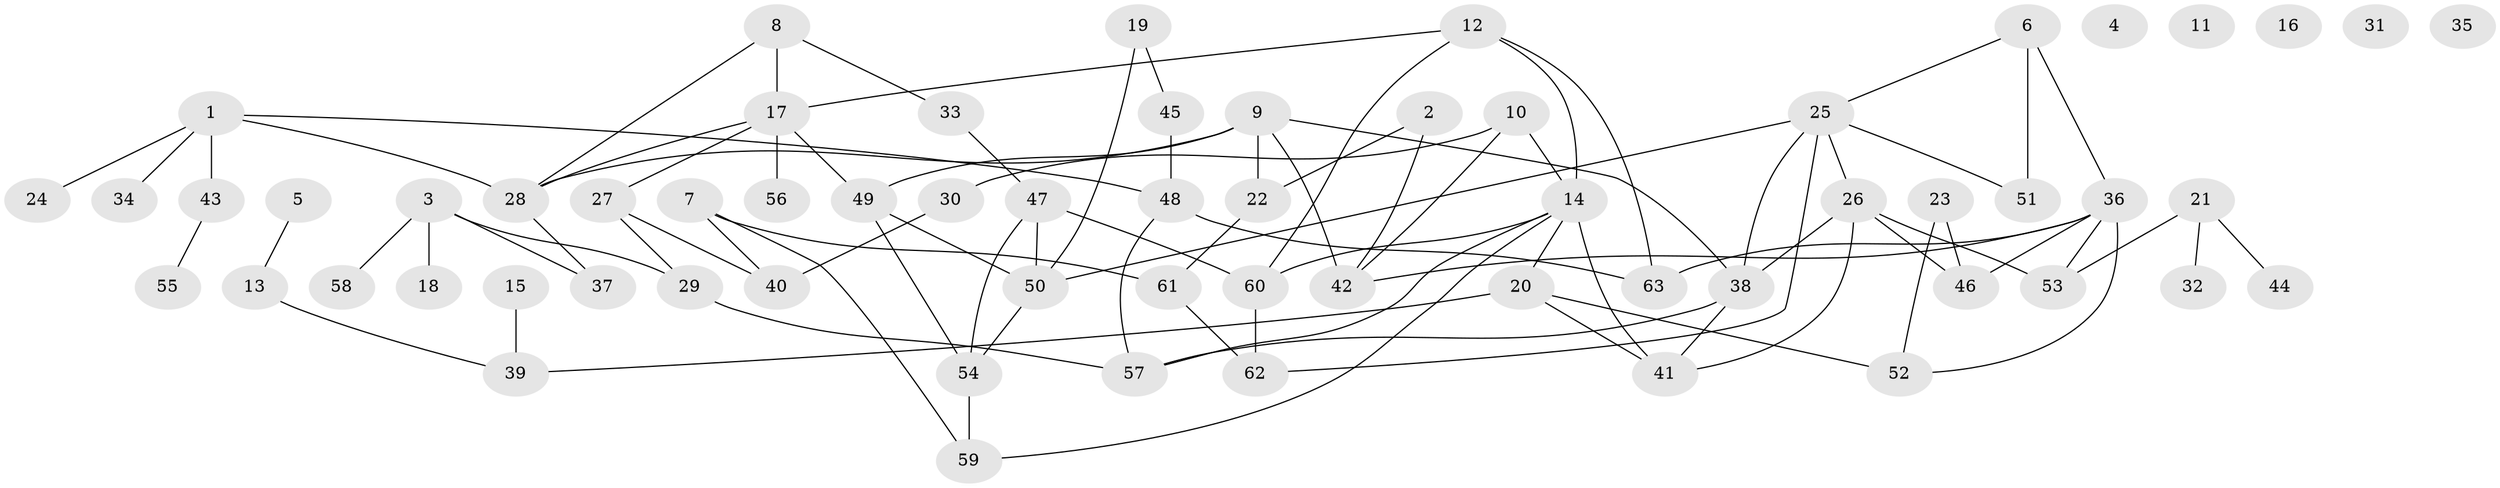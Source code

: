 // coarse degree distribution, {4: 0.08695652173913043, 2: 0.21739130434782608, 0: 0.21739130434782608, 10: 0.08695652173913043, 3: 0.21739130434782608, 8: 0.043478260869565216, 1: 0.08695652173913043, 5: 0.043478260869565216}
// Generated by graph-tools (version 1.1) at 2025/16/03/04/25 18:16:41]
// undirected, 63 vertices, 90 edges
graph export_dot {
graph [start="1"]
  node [color=gray90,style=filled];
  1;
  2;
  3;
  4;
  5;
  6;
  7;
  8;
  9;
  10;
  11;
  12;
  13;
  14;
  15;
  16;
  17;
  18;
  19;
  20;
  21;
  22;
  23;
  24;
  25;
  26;
  27;
  28;
  29;
  30;
  31;
  32;
  33;
  34;
  35;
  36;
  37;
  38;
  39;
  40;
  41;
  42;
  43;
  44;
  45;
  46;
  47;
  48;
  49;
  50;
  51;
  52;
  53;
  54;
  55;
  56;
  57;
  58;
  59;
  60;
  61;
  62;
  63;
  1 -- 24;
  1 -- 28;
  1 -- 34;
  1 -- 43;
  1 -- 48;
  2 -- 22;
  2 -- 42;
  3 -- 18;
  3 -- 29;
  3 -- 37;
  3 -- 58;
  5 -- 13;
  6 -- 25;
  6 -- 36;
  6 -- 51;
  7 -- 40;
  7 -- 59;
  7 -- 61;
  8 -- 17;
  8 -- 28;
  8 -- 33;
  9 -- 22;
  9 -- 28;
  9 -- 38;
  9 -- 42;
  9 -- 49;
  10 -- 14;
  10 -- 30;
  10 -- 42;
  12 -- 14;
  12 -- 17;
  12 -- 60;
  12 -- 63;
  13 -- 39;
  14 -- 20;
  14 -- 41;
  14 -- 57;
  14 -- 59;
  14 -- 60;
  15 -- 39;
  17 -- 27;
  17 -- 28;
  17 -- 49;
  17 -- 56;
  19 -- 45;
  19 -- 50;
  20 -- 39;
  20 -- 41;
  20 -- 52;
  21 -- 32;
  21 -- 44;
  21 -- 53;
  22 -- 61;
  23 -- 46;
  23 -- 52;
  25 -- 26;
  25 -- 38;
  25 -- 50;
  25 -- 51;
  25 -- 62;
  26 -- 38;
  26 -- 41;
  26 -- 46;
  26 -- 53;
  27 -- 29;
  27 -- 40;
  28 -- 37;
  29 -- 57;
  30 -- 40;
  33 -- 47;
  36 -- 42;
  36 -- 46;
  36 -- 52;
  36 -- 53;
  36 -- 63;
  38 -- 41;
  38 -- 57;
  43 -- 55;
  45 -- 48;
  47 -- 50;
  47 -- 54;
  47 -- 60;
  48 -- 57;
  48 -- 63;
  49 -- 50;
  49 -- 54;
  50 -- 54;
  54 -- 59;
  60 -- 62;
  61 -- 62;
}
